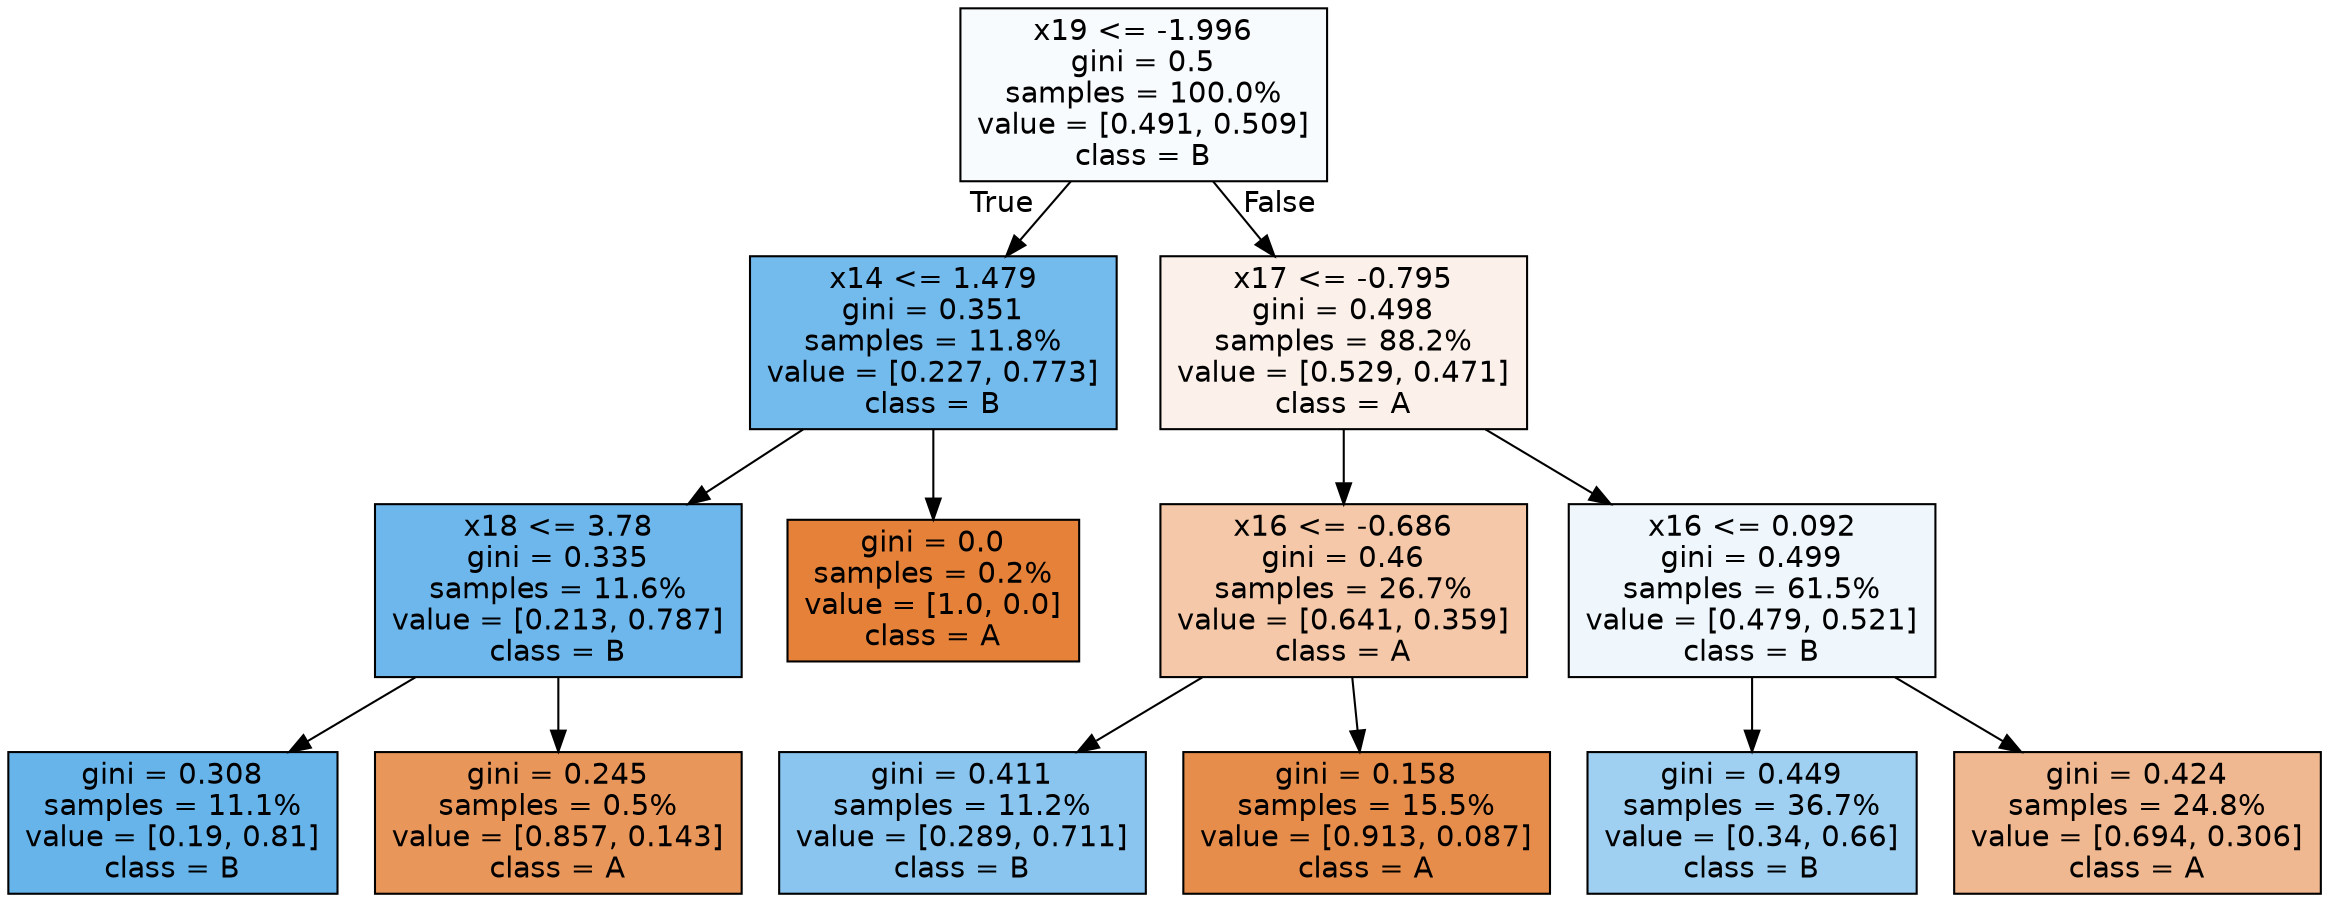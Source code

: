 digraph Tree {
node [shape=box, style="filled", color="black", fontname="helvetica"] ;
edge [fontname="helvetica"] ;
0 [label="x19 <= -1.996\ngini = 0.5\nsamples = 100.0%\nvalue = [0.491, 0.509]\nclass = B", fillcolor="#f8fbfe"] ;
1 [label="x14 <= 1.479\ngini = 0.351\nsamples = 11.8%\nvalue = [0.227, 0.773]\nclass = B", fillcolor="#73baed"] ;
0 -> 1 [labeldistance=2.5, labelangle=45, headlabel="True"] ;
2 [label="x18 <= 3.78\ngini = 0.335\nsamples = 11.6%\nvalue = [0.213, 0.787]\nclass = B", fillcolor="#6eb7ec"] ;
1 -> 2 ;
3 [label="gini = 0.308\nsamples = 11.1%\nvalue = [0.19, 0.81]\nclass = B", fillcolor="#67b4eb"] ;
2 -> 3 ;
4 [label="gini = 0.245\nsamples = 0.5%\nvalue = [0.857, 0.143]\nclass = A", fillcolor="#e9965a"] ;
2 -> 4 ;
5 [label="gini = 0.0\nsamples = 0.2%\nvalue = [1.0, 0.0]\nclass = A", fillcolor="#e58139"] ;
1 -> 5 ;
6 [label="x17 <= -0.795\ngini = 0.498\nsamples = 88.2%\nvalue = [0.529, 0.471]\nclass = A", fillcolor="#fcf1ea"] ;
0 -> 6 [labeldistance=2.5, labelangle=-45, headlabel="False"] ;
7 [label="x16 <= -0.686\ngini = 0.46\nsamples = 26.7%\nvalue = [0.641, 0.359]\nclass = A", fillcolor="#f4c8a8"] ;
6 -> 7 ;
8 [label="gini = 0.411\nsamples = 11.2%\nvalue = [0.289, 0.711]\nclass = B", fillcolor="#8ac5f0"] ;
7 -> 8 ;
9 [label="gini = 0.158\nsamples = 15.5%\nvalue = [0.913, 0.087]\nclass = A", fillcolor="#e78d4c"] ;
7 -> 9 ;
10 [label="x16 <= 0.092\ngini = 0.499\nsamples = 61.5%\nvalue = [0.479, 0.521]\nclass = B", fillcolor="#eff7fd"] ;
6 -> 10 ;
11 [label="gini = 0.449\nsamples = 36.7%\nvalue = [0.34, 0.66]\nclass = B", fillcolor="#9fd0f2"] ;
10 -> 11 ;
12 [label="gini = 0.424\nsamples = 24.8%\nvalue = [0.694, 0.306]\nclass = A", fillcolor="#f0b890"] ;
10 -> 12 ;
}